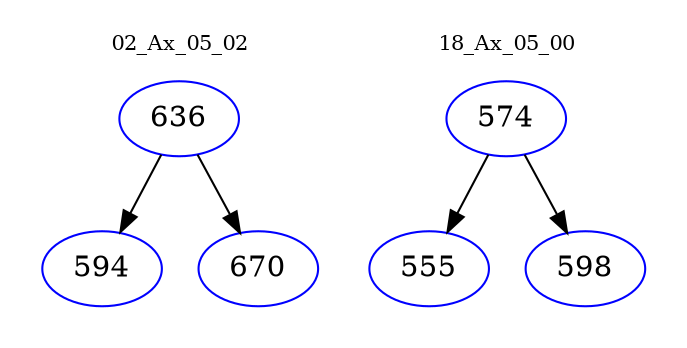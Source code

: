 digraph{
subgraph cluster_0 {
color = white
label = "02_Ax_05_02";
fontsize=10;
T0_636 [label="636", color="blue"]
T0_636 -> T0_594 [color="black"]
T0_594 [label="594", color="blue"]
T0_636 -> T0_670 [color="black"]
T0_670 [label="670", color="blue"]
}
subgraph cluster_1 {
color = white
label = "18_Ax_05_00";
fontsize=10;
T1_574 [label="574", color="blue"]
T1_574 -> T1_555 [color="black"]
T1_555 [label="555", color="blue"]
T1_574 -> T1_598 [color="black"]
T1_598 [label="598", color="blue"]
}
}
